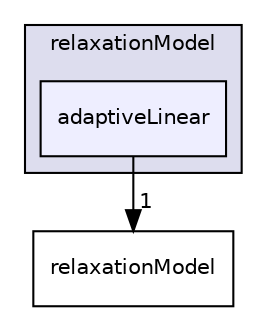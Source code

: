 digraph "applications/utilities/mesh/generation/foamyMesh/conformalVoronoiMesh/relaxationModel/adaptiveLinear" {
  bgcolor=transparent;
  compound=true
  node [ fontsize="10", fontname="Helvetica"];
  edge [ labelfontsize="10", labelfontname="Helvetica"];
  subgraph clusterdir_86fea5251d03803ee00bc1cf868a2d17 {
    graph [ bgcolor="#ddddee", pencolor="black", label="relaxationModel" fontname="Helvetica", fontsize="10", URL="dir_86fea5251d03803ee00bc1cf868a2d17.html"]
  dir_7cd3fd8393ba17aee662d0f3daa105fa [shape=box, label="adaptiveLinear", style="filled", fillcolor="#eeeeff", pencolor="black", URL="dir_7cd3fd8393ba17aee662d0f3daa105fa.html"];
  }
  dir_fc86eb71261b5fe17a55a1e3490509d5 [shape=box label="relaxationModel" URL="dir_fc86eb71261b5fe17a55a1e3490509d5.html"];
  dir_7cd3fd8393ba17aee662d0f3daa105fa->dir_fc86eb71261b5fe17a55a1e3490509d5 [headlabel="1", labeldistance=1.5 headhref="dir_000561_000563.html"];
}
